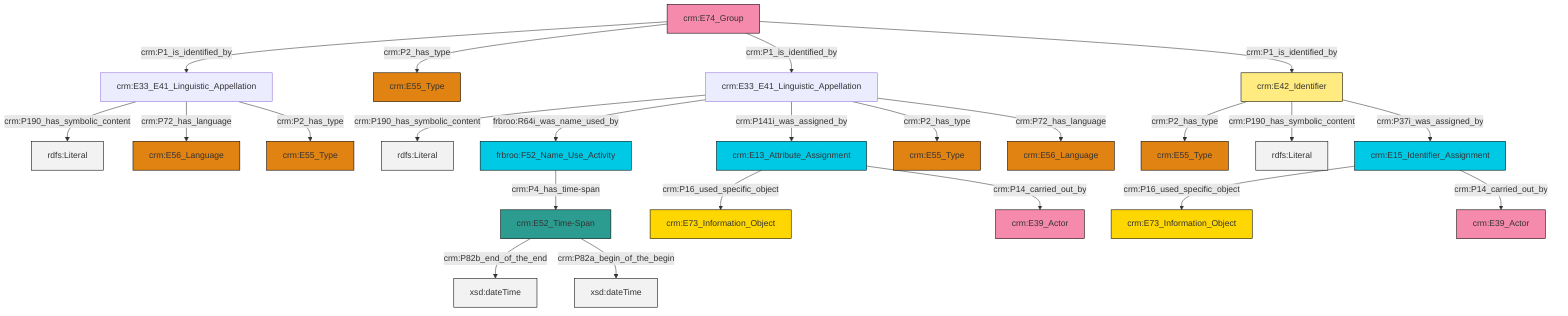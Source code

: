 graph TD
classDef Literal fill:#f2f2f2,stroke:#000000;
classDef CRM_Entity fill:#FFFFFF,stroke:#000000;
classDef Temporal_Entity fill:#00C9E6, stroke:#000000;
classDef Type fill:#E18312, stroke:#000000;
classDef Time-Span fill:#2C9C91, stroke:#000000;
classDef Appellation fill:#FFEB7F, stroke:#000000;
classDef Place fill:#008836, stroke:#000000;
classDef Persistent_Item fill:#B266B2, stroke:#000000;
classDef Conceptual_Object fill:#FFD700, stroke:#000000;
classDef Physical_Thing fill:#D2B48C, stroke:#000000;
classDef Actor fill:#f58aad, stroke:#000000;
classDef PC_Classes fill:#4ce600, stroke:#000000;
classDef Multi fill:#cccccc,stroke:#000000;

9["crm:E33_E41_Linguistic_Appellation"]:::Default -->|crm:P190_has_symbolic_content| 10[rdfs:Literal]:::Literal
13["crm:E13_Attribute_Assignment"]:::Temporal_Entity -->|crm:P16_used_specific_object| 14["crm:E73_Information_Object"]:::Conceptual_Object
15["crm:E42_Identifier"]:::Appellation -->|crm:P2_has_type| 17["crm:E55_Type"]:::Type
4["crm:E33_E41_Linguistic_Appellation"]:::Default -->|crm:P190_has_symbolic_content| 18[rdfs:Literal]:::Literal
4["crm:E33_E41_Linguistic_Appellation"]:::Default -->|frbroo:R64i_was_name_used_by| 2["frbroo:F52_Name_Use_Activity"]:::Temporal_Entity
19["crm:E15_Identifier_Assignment"]:::Temporal_Entity -->|crm:P16_used_specific_object| 20["crm:E73_Information_Object"]:::Conceptual_Object
13["crm:E13_Attribute_Assignment"]:::Temporal_Entity -->|crm:P14_carried_out_by| 6["crm:E39_Actor"]:::Actor
15["crm:E42_Identifier"]:::Appellation -->|crm:P190_has_symbolic_content| 21[rdfs:Literal]:::Literal
4["crm:E33_E41_Linguistic_Appellation"]:::Default -->|crm:P141i_was_assigned_by| 13["crm:E13_Attribute_Assignment"]:::Temporal_Entity
23["crm:E52_Time-Span"]:::Time-Span -->|crm:P82b_end_of_the_end| 24[xsd:dateTime]:::Literal
11["crm:E74_Group"]:::Actor -->|crm:P1_is_identified_by| 9["crm:E33_E41_Linguistic_Appellation"]:::Default
11["crm:E74_Group"]:::Actor -->|crm:P2_has_type| 25["crm:E55_Type"]:::Type
9["crm:E33_E41_Linguistic_Appellation"]:::Default -->|crm:P72_has_language| 28["crm:E56_Language"]:::Type
15["crm:E42_Identifier"]:::Appellation -->|crm:P37i_was_assigned_by| 19["crm:E15_Identifier_Assignment"]:::Temporal_Entity
23["crm:E52_Time-Span"]:::Time-Span -->|crm:P82a_begin_of_the_begin| 32[xsd:dateTime]:::Literal
9["crm:E33_E41_Linguistic_Appellation"]:::Default -->|crm:P2_has_type| 0["crm:E55_Type"]:::Type
11["crm:E74_Group"]:::Actor -->|crm:P1_is_identified_by| 4["crm:E33_E41_Linguistic_Appellation"]:::Default
4["crm:E33_E41_Linguistic_Appellation"]:::Default -->|crm:P2_has_type| 30["crm:E55_Type"]:::Type
4["crm:E33_E41_Linguistic_Appellation"]:::Default -->|crm:P72_has_language| 26["crm:E56_Language"]:::Type
11["crm:E74_Group"]:::Actor -->|crm:P1_is_identified_by| 15["crm:E42_Identifier"]:::Appellation
19["crm:E15_Identifier_Assignment"]:::Temporal_Entity -->|crm:P14_carried_out_by| 33["crm:E39_Actor"]:::Actor
2["frbroo:F52_Name_Use_Activity"]:::Temporal_Entity -->|crm:P4_has_time-span| 23["crm:E52_Time-Span"]:::Time-Span